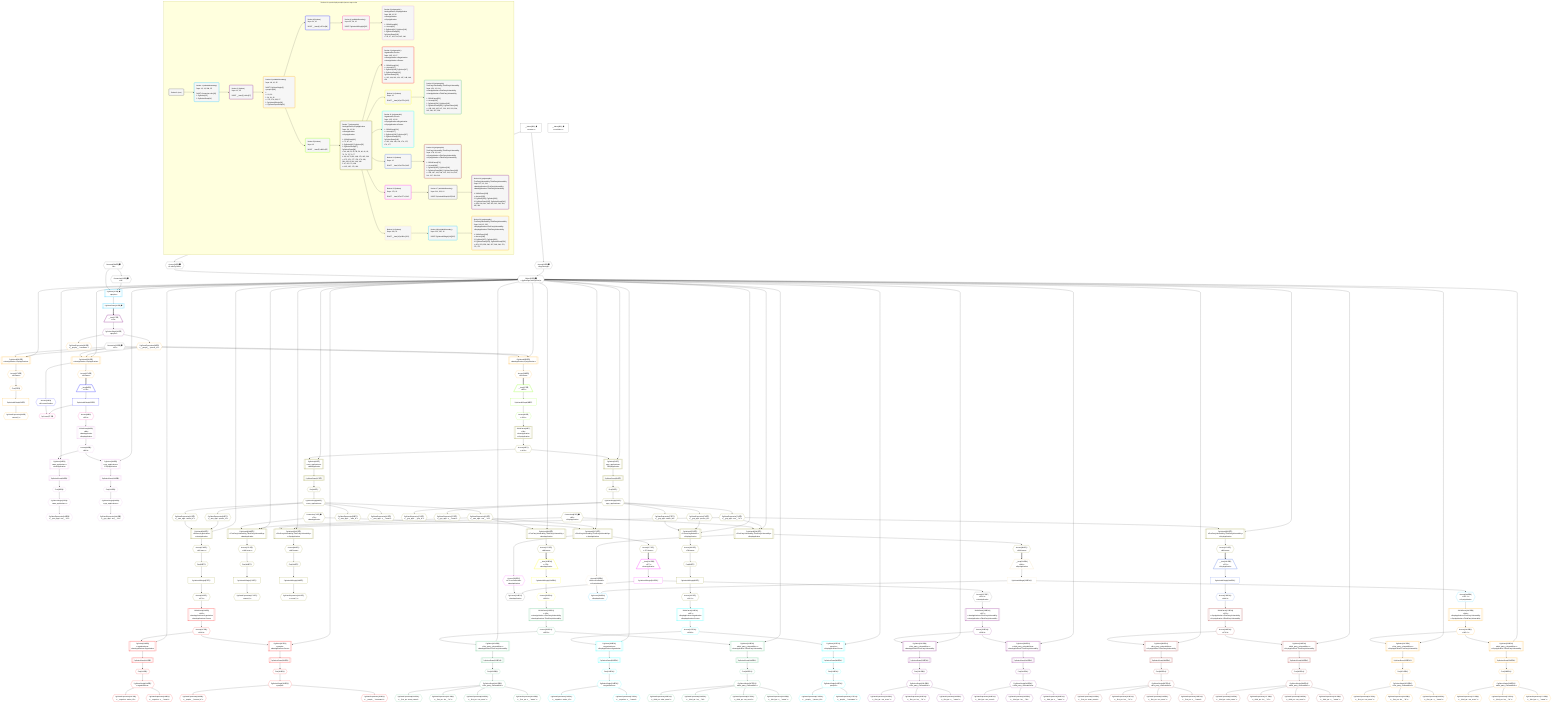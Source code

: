 %%{init: {'themeVariables': { 'fontSize': '12px'}}}%%
graph TD
    classDef path fill:#eee,stroke:#000,color:#000
    classDef plan fill:#fff,stroke-width:1px,color:#000
    classDef itemplan fill:#fff,stroke-width:2px,color:#000
    classDef unbatchedplan fill:#dff,stroke-width:1px,color:#000
    classDef sideeffectplan fill:#fcc,stroke-width:2px,color:#000
    classDef bucket fill:#f6f6f6,color:#000,stroke-width:2px,text-align:left

    subgraph "Buckets for queries/polymorphic/person-app-vulns"
    Bucket0("Bucket 0 (root)"):::bucket
    Bucket1("Bucket 1 (nullableBoundary)<br />Deps: 12, 13, 284, 25<br /><br />ROOT Connectionᐸ9ᐳ[13]<br />1: PgSelect[15]<br />2: PgSelectRows[16]"):::bucket
    Bucket2("Bucket 2 (listItem)<br />Deps: 12, 25<br /><br />ROOT __Item{2}ᐸ16ᐳ[17]"):::bucket
    Bucket3("Bucket 3 (nullableBoundary)<br />Deps: 18, 12, 25<br /><br />ROOT PgSelectSingle{2}ᐸpeopleᐳ[18]<br />1: <br />ᐳ: 19, 20<br />2: 26, 31, 32<br />ᐳ: 273, 274, 283, 27<br />3: PgUnionAllSingle[29]<br />ᐳ: PgClassExpression[30]"):::bucket
    Bucket4("Bucket 4 (listItem)<br />Deps: 31, 12<br /><br />ROOT __Item{4}ᐸ274ᐳ[34]"):::bucket
    Bucket5("Bucket 5 (listItem)<br />Deps: 12<br /><br />ROOT __Item{5}ᐸ283ᐳ[37]"):::bucket
    Bucket6("Bucket 6 (nullableBoundary)<br />Deps: 35, 56, 12<br /><br />ROOT PgUnionAllSingle{4}[35]"):::bucket
    Bucket7("Bucket 7 (polymorphic)<br />AwsApplication,GcpApplication<br />Deps: 39, 12, 38<br />ᐳAwsApplication<br />ᐳGcpApplication<br /><br />1: JSONParse[40]<br />ᐳ: 72, 87, 41<br />2: PgSelect[42], PgSelect[51]<br />3: PgSelectRows[47], PgSelectRows[54]<br />ᐳ: 46, 48, 53, 55, 58, 59, 60, 61, 62, 73, 74, 75, 76, 77<br />4: 63, 68, 78, 83, 168, 173, 195, 200<br />ᐳ: 275, 276, 277, 278, 279, 280, 281, 282, 65, 80, 169, 196<br />5: 67, 82, 171, 198<br />ᐳ: 105, 125, 172, 199"):::bucket
    Bucket8("Bucket 8 (polymorphic)<br />AwsApplication,GcpApplication<br />Deps: 88, 12, 35<br />ᐳAwsApplication<br />ᐳGcpApplication<br /><br />1: JSONParse[89]<br />ᐳ: Access[90]<br />2: PgSelect[91], PgSelect[100]<br />3: PgSelectRows[96], PgSelectRows[103]<br />ᐳ: 95, 97, 102, 104, 145, 146"):::bucket
    Bucket9("Bucket 9 (polymorphic)<br />Organization,Person<br />Deps: 105, 12, 67<br />ᐳAwsApplicationᐳOrganization<br />ᐳAwsApplicationᐳPerson<br /><br />1: JSONParse[106]<br />ᐳ: Access[107]<br />2: PgSelect[108], PgSelect[117]<br />3: PgSelectRows[113], PgSelectRows[120]<br />ᐳ: 112, 114, 119, 121, 147, 148, 149, 150"):::bucket
    Bucket10("Bucket 10 (listItem)<br />Deps: 12<br /><br />ROOT __Item{10}ᐸ275ᐳ[123]"):::bucket
    Bucket11("Bucket 11 (polymorphic)<br />Organization,Person<br />Deps: 125, 12, 82<br />ᐳGcpApplicationᐳOrganization<br />ᐳGcpApplicationᐳPerson<br /><br />1: JSONParse[126]<br />ᐳ: Access[127]<br />2: PgSelect[128], PgSelect[137]<br />3: PgSelectRows[133], PgSelectRows[140]<br />ᐳ: 132, 134, 139, 141, 174, 175, 176, 177"):::bucket
    Bucket12("Bucket 12 (listItem)<br />Deps: 12<br /><br />ROOT __Item{12}ᐸ279ᐳ[143]"):::bucket
    Bucket13("Bucket 13 (polymorphic)<br />FirstPartyVulnerability,ThirdPartyVulnerability<br />Deps: 151, 12, 124<br />ᐳAwsApplicationᐳFirstPartyVulnerability<br />ᐳAwsApplicationᐳThirdPartyVulnerability<br /><br />1: JSONParse[152]<br />ᐳ: Access[153]<br />2: PgSelect[154], PgSelect[163]<br />3: PgSelectRows[159], PgSelectRows[166]<br />ᐳ: 158, 160, 165, 167, 201, 202, 203, 204, 205, 206, 207, 208"):::bucket
    Bucket14("Bucket 14 (polymorphic)<br />FirstPartyVulnerability,ThirdPartyVulnerability<br />Deps: 178, 12, 144<br />ᐳGcpApplicationᐳFirstPartyVulnerability<br />ᐳGcpApplicationᐳThirdPartyVulnerability<br /><br />1: JSONParse[179]<br />ᐳ: Access[180]<br />2: PgSelect[181], PgSelect[190]<br />3: PgSelectRows[186], PgSelectRows[193]<br />ᐳ: 185, 187, 192, 194, 212, 213, 214, 215, 216, 217, 218, 219"):::bucket
    Bucket15("Bucket 15 (listItem)<br />Deps: 173, 12<br /><br />ROOT __Item{15}ᐸ277ᐳ[210]"):::bucket
    Bucket16("Bucket 16 (listItem)<br />Deps: 200, 12<br /><br />ROOT __Item{16}ᐸ281ᐳ[221]"):::bucket
    Bucket17("Bucket 17 (nullableBoundary)<br />Deps: 211, 223, 12<br /><br />ROOT PgUnionAllSingle{15}[211]"):::bucket
    Bucket18("Bucket 18 (nullableBoundary)<br />Deps: 222, 225, 12<br /><br />ROOT PgUnionAllSingle{16}[222]"):::bucket
    Bucket19("Bucket 19 (polymorphic)<br />FirstPartyVulnerability,ThirdPartyVulnerability<br />Deps: 227, 12, 211<br />ᐳAwsApplicationᐳFirstPartyVulnerability<br />ᐳAwsApplicationᐳThirdPartyVulnerability<br /><br />1: JSONParse[228]<br />ᐳ: Access[229]<br />2: PgSelect[230], PgSelect[239]<br />3: PgSelectRows[235], PgSelectRows[242]<br />ᐳ: 234, 236, 241, 243, 261, 262, 263, 264, 265, 266"):::bucket
    Bucket20("Bucket 20 (polymorphic)<br />FirstPartyVulnerability,ThirdPartyVulnerability<br />Deps: 244, 12, 222<br />ᐳGcpApplicationᐳFirstPartyVulnerability<br />ᐳGcpApplicationᐳThirdPartyVulnerability<br /><br />1: JSONParse[245]<br />ᐳ: Access[246]<br />2: PgSelect[247], PgSelect[256]<br />3: PgSelectRows[252], PgSelectRows[259]<br />ᐳ: 251, 253, 258, 260, 267, 268, 269, 270, 271, 272"):::bucket
    end
    Bucket0 --> Bucket1
    Bucket1 --> Bucket2
    Bucket2 --> Bucket3
    Bucket3 --> Bucket4 & Bucket5
    Bucket4 --> Bucket6
    Bucket5 --> Bucket7
    Bucket6 --> Bucket8
    Bucket7 --> Bucket9 & Bucket10 & Bucket11 & Bucket12 & Bucket15 & Bucket16
    Bucket10 --> Bucket13
    Bucket12 --> Bucket14
    Bucket15 --> Bucket17
    Bucket16 --> Bucket18
    Bucket17 --> Bucket19
    Bucket18 --> Bucket20

    %% plan dependencies
    Object12{{"Object[12∈0] ➊<br />ᐸ{pgSettings,withPgClient}ᐳ"}}:::plan
    Access10{{"Access[10∈0] ➊<br />ᐸ2.pgSettingsᐳ"}}:::plan
    Access11{{"Access[11∈0] ➊<br />ᐸ2.withPgClientᐳ"}}:::plan
    Access10 & Access11 --> Object12
    __Value2["__Value[2∈0] ➊<br />ᐸcontextᐳ"]:::plan
    __Value2 --> Access10
    __Value2 --> Access11
    Connection13{{"Connection[13∈0] ➊<br />ᐸ9ᐳ"}}:::plan
    Constant284{{"Constant[284∈0] ➊<br />ᐸ4ᐳ"}}:::plan
    Constant284 --> Connection13
    __Value4["__Value[4∈0] ➊<br />ᐸrootValueᐳ"]:::plan
    Connection25{{"Connection[25∈0] ➊<br />ᐸ21ᐳ"}}:::plan
    PgSelect15[["PgSelect[15∈1] ➊<br />ᐸpeopleᐳ"]]:::plan
    Object12 & Connection13 & Constant284 --> PgSelect15
    PgSelectRows16[["PgSelectRows[16∈1] ➊"]]:::plan
    PgSelect15 --> PgSelectRows16
    __Item17[/"__Item[17∈2]<br />ᐸ16ᐳ"\]:::itemplan
    PgSelectRows16 ==> __Item17
    PgSelectSingle18{{"PgSelectSingle[18∈2]<br />ᐸpeopleᐳ"}}:::plan
    __Item17 --> PgSelectSingle18
    PgUnionAll26[["PgUnionAll[26∈3]<br />ᐸAwsApplication,GcpApplicationᐳ"]]:::plan
    PgClassExpression19{{"PgClassExpression[19∈3]<br />ᐸ__people__.”person_id”ᐳ"}}:::plan
    Object12 & PgClassExpression19 & Connection25 --> PgUnionAll26
    PgUnionAll31[["PgUnionAll[31∈3]<br />ᐸAwsApplication,GcpApplicationᐳ"]]:::plan
    Object12 & PgClassExpression19 & Connection25 --> PgUnionAll31
    PgUnionAll32[["PgUnionAll[32∈3]<br />ᐸAwsApplication,GcpApplicationᐳ"]]:::plan
    Object12 & PgClassExpression19 & Connection25 --> PgUnionAll32
    PgSelectSingle18 --> PgClassExpression19
    PgClassExpression20{{"PgClassExpression[20∈3]<br />ᐸ__people__.”username”ᐳ"}}:::plan
    PgSelectSingle18 --> PgClassExpression20
    First27{{"First[27∈3]"}}:::plan
    Access273{{"Access[273∈3]<br />ᐸ26.itemsᐳ"}}:::plan
    Access273 --> First27
    PgUnionAllSingle29["PgUnionAllSingle[29∈3]"]:::plan
    First27 --> PgUnionAllSingle29
    PgClassExpression30{{"PgClassExpression[30∈3]<br />ᐸcount(*)ᐳ"}}:::plan
    PgUnionAllSingle29 --> PgClassExpression30
    PgUnionAll26 --> Access273
    Access274{{"Access[274∈3]<br />ᐸ31.itemsᐳ"}}:::plan
    PgUnionAll31 --> Access274
    Access283{{"Access[283∈3]<br />ᐸ32.itemsᐳ"}}:::plan
    PgUnionAll32 --> Access283
    __Item34[/"__Item[34∈4]<br />ᐸ274ᐳ"\]:::itemplan
    Access274 ==> __Item34
    PgUnionAllSingle35["PgUnionAllSingle[35∈4]"]:::plan
    __Item34 --> PgUnionAllSingle35
    Access56{{"Access[56∈4]<br />ᐸ31.cursorDetailsᐳ"}}:::plan
    PgUnionAll31 --> Access56
    PgCursor57{{"PgCursor[57∈6]"}}:::plan
    PgUnionAllSingle35 & Access56 --> PgCursor57
    Access88{{"Access[88∈6]<br />ᐸ35.1ᐳ"}}:::plan
    PgUnionAllSingle35 --> Access88
    PgSelect91[["PgSelect[91∈8]<br />ᐸaws_applicationsᐳ<br />ᐳAwsApplication"]]:::plan
    Access90{{"Access[90∈8]^<br />ᐸ89.0ᐳ"}}:::plan
    Object12 & Access90 --> PgSelect91
    PgSelect100[["PgSelect[100∈8]<br />ᐸgcp_applicationsᐳ<br />ᐳGcpApplication"]]:::plan
    Object12 & Access90 --> PgSelect100
    JSONParse89[["JSONParse[89∈8]<br />ᐸ88ᐳ<br />ᐳAwsApplication<br />ᐳGcpApplication"]]:::plan
    Access88 --> JSONParse89
    JSONParse89 --> Access90
    First95{{"First[95∈8]^"}}:::plan
    PgSelectRows96[["PgSelectRows[96∈8]^"]]:::plan
    PgSelectRows96 --> First95
    PgSelect91 --> PgSelectRows96
    PgSelectSingle97{{"PgSelectSingle[97∈8]^<br />ᐸaws_applicationsᐳ"}}:::plan
    First95 --> PgSelectSingle97
    First102{{"First[102∈8]^"}}:::plan
    PgSelectRows103[["PgSelectRows[103∈8]^"]]:::plan
    PgSelectRows103 --> First102
    PgSelect100 --> PgSelectRows103
    PgSelectSingle104{{"PgSelectSingle[104∈8]^<br />ᐸgcp_applicationsᐳ"}}:::plan
    First102 --> PgSelectSingle104
    PgClassExpression145{{"PgClassExpression[145∈8]^<br />ᐸ__aws_appl...ons__.”id”ᐳ"}}:::plan
    PgSelectSingle97 --> PgClassExpression145
    PgClassExpression146{{"PgClassExpression[146∈8]^<br />ᐸ__gcp_appl...ons__.”id”ᐳ"}}:::plan
    PgSelectSingle104 --> PgClassExpression146
    __Item37[/"__Item[37∈5]<br />ᐸ283ᐳ"\]:::itemplan
    Access283 ==> __Item37
    PgUnionAllSingle38["PgUnionAllSingle[38∈5]"]:::plan
    __Item37 --> PgUnionAllSingle38
    Access39{{"Access[39∈5]<br />ᐸ38.1ᐳ"}}:::plan
    PgUnionAllSingle38 --> Access39
    PgUnionAll63[["PgUnionAll[63∈7]^<br />ᐸPerson,Organizationᐳ<br />ᐳAwsApplication"]]:::plan
    PgClassExpression61{{"PgClassExpression[61∈7]^<br />ᐸ__aws_appl...person_id”ᐳ"}}:::plan
    PgClassExpression62{{"PgClassExpression[62∈7]^<br />ᐸ__aws_appl...zation_id”ᐳ"}}:::plan
    Object12 & PgClassExpression61 & PgClassExpression62 --> PgUnionAll63
    PgUnionAll78[["PgUnionAll[78∈7]^<br />ᐸPerson,Organizationᐳ<br />ᐳGcpApplication"]]:::plan
    PgClassExpression76{{"PgClassExpression[76∈7]^<br />ᐸ__gcp_appl...person_id”ᐳ"}}:::plan
    PgClassExpression77{{"PgClassExpression[77∈7]^<br />ᐸ__gcp_appl...zation_id”ᐳ"}}:::plan
    Object12 & PgClassExpression76 & PgClassExpression77 --> PgUnionAll78
    PgUnionAll168[["PgUnionAll[168∈7]^<br />ᐸFirstPartyVulnerability,ThirdPartyVulnerabilityᐳ<br />ᐳAwsApplication"]]:::plan
    PgClassExpression59{{"PgClassExpression[59∈7]^<br />ᐸ__aws_appl...ons__.”id”ᐳ"}}:::plan
    Connection72{{"Connection[72∈7] ➊<br />ᐸ70ᐳ<br />ᐳAwsApplication"}}:::plan
    Object12 & PgClassExpression59 & Connection72 --> PgUnionAll168
    PgUnionAll173[["PgUnionAll[173∈7]^<br />ᐸFirstPartyVulnerability,ThirdPartyVulnerabilityᐳ<br />ᐳAwsApplication"]]:::plan
    Object12 & PgClassExpression59 & Connection72 --> PgUnionAll173
    PgUnionAll195[["PgUnionAll[195∈7]^<br />ᐸFirstPartyVulnerability,ThirdPartyVulnerabilityᐳ<br />ᐳGcpApplication"]]:::plan
    PgClassExpression74{{"PgClassExpression[74∈7]^<br />ᐸ__gcp_appl...ons__.”id”ᐳ"}}:::plan
    Connection87{{"Connection[87∈7] ➊<br />ᐸ85ᐳ<br />ᐳGcpApplication"}}:::plan
    Object12 & PgClassExpression74 & Connection87 --> PgUnionAll195
    PgUnionAll200[["PgUnionAll[200∈7]^<br />ᐸFirstPartyVulnerability,ThirdPartyVulnerabilityᐳ<br />ᐳGcpApplication"]]:::plan
    Object12 & PgClassExpression74 & Connection87 --> PgUnionAll200
    PgSelect42[["PgSelect[42∈7]<br />ᐸaws_applicationsᐳ<br />ᐳAwsApplication"]]:::plan
    Access41{{"Access[41∈7]^<br />ᐸ40.0ᐳ"}}:::plan
    Object12 & Access41 --> PgSelect42
    PgSelect51[["PgSelect[51∈7]<br />ᐸgcp_applicationsᐳ<br />ᐳGcpApplication"]]:::plan
    Object12 & Access41 --> PgSelect51
    PgUnionAll68[["PgUnionAll[68∈7]^<br />ᐸFirstPartyVulnerability,ThirdPartyVulnerabilityᐳ<br />ᐳAwsApplication"]]:::plan
    Object12 & PgClassExpression59 --> PgUnionAll68
    PgUnionAll83[["PgUnionAll[83∈7]^<br />ᐸFirstPartyVulnerability,ThirdPartyVulnerabilityᐳ<br />ᐳGcpApplication"]]:::plan
    Object12 & PgClassExpression74 --> PgUnionAll83
    JSONParse40[["JSONParse[40∈7]<br />ᐸ39ᐳ<br />ᐳAwsApplication<br />ᐳGcpApplication"]]:::plan
    Access39 --> JSONParse40
    JSONParse40 --> Access41
    First46{{"First[46∈7]^"}}:::plan
    PgSelectRows47[["PgSelectRows[47∈7]^"]]:::plan
    PgSelectRows47 --> First46
    PgSelect42 --> PgSelectRows47
    PgSelectSingle48{{"PgSelectSingle[48∈7]^<br />ᐸaws_applicationsᐳ"}}:::plan
    First46 --> PgSelectSingle48
    First53{{"First[53∈7]^"}}:::plan
    PgSelectRows54[["PgSelectRows[54∈7]^"]]:::plan
    PgSelectRows54 --> First53
    PgSelect51 --> PgSelectRows54
    PgSelectSingle55{{"PgSelectSingle[55∈7]^<br />ᐸgcp_applicationsᐳ"}}:::plan
    First53 --> PgSelectSingle55
    PgClassExpression58{{"PgClassExpression[58∈7]^<br />ᐸ__aws_appl..._.”aws_id”ᐳ"}}:::plan
    PgSelectSingle48 --> PgClassExpression58
    PgSelectSingle48 --> PgClassExpression59
    PgClassExpression60{{"PgClassExpression[60∈7]^<br />ᐸ__aws_appl...s__.”name”ᐳ"}}:::plan
    PgSelectSingle48 --> PgClassExpression60
    PgSelectSingle48 --> PgClassExpression61
    PgSelectSingle48 --> PgClassExpression62
    First65{{"First[65∈7]^"}}:::plan
    Access278{{"Access[278∈7]^<br />ᐸ63.itemsᐳ"}}:::plan
    Access278 --> First65
    PgUnionAllSingle67["PgUnionAllSingle[67∈7]^"]:::plan
    First65 --> PgUnionAllSingle67
    PgClassExpression73{{"PgClassExpression[73∈7]^<br />ᐸ__gcp_appl..._.”gcp_id”ᐳ"}}:::plan
    PgSelectSingle55 --> PgClassExpression73
    PgSelectSingle55 --> PgClassExpression74
    PgClassExpression75{{"PgClassExpression[75∈7]^<br />ᐸ__gcp_appl...s__.”name”ᐳ"}}:::plan
    PgSelectSingle55 --> PgClassExpression75
    PgSelectSingle55 --> PgClassExpression76
    PgSelectSingle55 --> PgClassExpression77
    First80{{"First[80∈7]^"}}:::plan
    Access282{{"Access[282∈7]^<br />ᐸ78.itemsᐳ"}}:::plan
    Access282 --> First80
    PgUnionAllSingle82["PgUnionAllSingle[82∈7]^"]:::plan
    First80 --> PgUnionAllSingle82
    Access105{{"Access[105∈7]^<br />ᐸ67.1ᐳ"}}:::plan
    PgUnionAllSingle67 --> Access105
    Access125{{"Access[125∈7]^<br />ᐸ82.1ᐳ"}}:::plan
    PgUnionAllSingle82 --> Access125
    First169{{"First[169∈7]^"}}:::plan
    Access276{{"Access[276∈7]^<br />ᐸ168.itemsᐳ"}}:::plan
    Access276 --> First169
    PgUnionAllSingle171["PgUnionAllSingle[171∈7]^"]:::plan
    First169 --> PgUnionAllSingle171
    PgClassExpression172{{"PgClassExpression[172∈7]^<br />ᐸcount(*)ᐳ"}}:::plan
    PgUnionAllSingle171 --> PgClassExpression172
    First196{{"First[196∈7]^"}}:::plan
    Access280{{"Access[280∈7]^<br />ᐸ195.itemsᐳ"}}:::plan
    Access280 --> First196
    PgUnionAllSingle198["PgUnionAllSingle[198∈7]^"]:::plan
    First196 --> PgUnionAllSingle198
    PgClassExpression199{{"PgClassExpression[199∈7]^<br />ᐸcount(*)ᐳ"}}:::plan
    PgUnionAllSingle198 --> PgClassExpression199
    Access275{{"Access[275∈7]^<br />ᐸ68.itemsᐳ"}}:::plan
    PgUnionAll68 --> Access275
    PgUnionAll168 --> Access276
    Access277{{"Access[277∈7]^<br />ᐸ173.itemsᐳ"}}:::plan
    PgUnionAll173 --> Access277
    PgUnionAll63 --> Access278
    Access279{{"Access[279∈7]^<br />ᐸ83.itemsᐳ"}}:::plan
    PgUnionAll83 --> Access279
    PgUnionAll195 --> Access280
    Access281{{"Access[281∈7]^<br />ᐸ200.itemsᐳ"}}:::plan
    PgUnionAll200 --> Access281
    PgUnionAll78 --> Access282
    PgSelect108[["PgSelect[108∈9]<br />ᐸorganizationsᐳ<br />ᐳAwsApplicationᐳOrganization"]]:::plan
    Access107{{"Access[107∈9]^<br />ᐸ106.0ᐳ"}}:::plan
    Object12 & Access107 --> PgSelect108
    PgSelect117[["PgSelect[117∈9]<br />ᐸpeopleᐳ<br />ᐳAwsApplicationᐳPerson"]]:::plan
    Object12 & Access107 --> PgSelect117
    JSONParse106[["JSONParse[106∈9]<br />ᐸ105ᐳ<br />ᐳAwsApplicationᐳOrganization<br />ᐳAwsApplicationᐳPerson"]]:::plan
    Access105 --> JSONParse106
    JSONParse106 --> Access107
    First112{{"First[112∈9]^"}}:::plan
    PgSelectRows113[["PgSelectRows[113∈9]^"]]:::plan
    PgSelectRows113 --> First112
    PgSelect108 --> PgSelectRows113
    PgSelectSingle114{{"PgSelectSingle[114∈9]^<br />ᐸorganizationsᐳ"}}:::plan
    First112 --> PgSelectSingle114
    First119{{"First[119∈9]^"}}:::plan
    PgSelectRows120[["PgSelectRows[120∈9]^"]]:::plan
    PgSelectRows120 --> First119
    PgSelect117 --> PgSelectRows120
    PgSelectSingle121{{"PgSelectSingle[121∈9]^<br />ᐸpeopleᐳ"}}:::plan
    First119 --> PgSelectSingle121
    PgClassExpression147{{"PgClassExpression[147∈9]^<br />ᐸ__organiza...zation_id”ᐳ"}}:::plan
    PgSelectSingle114 --> PgClassExpression147
    PgClassExpression148{{"PgClassExpression[148∈9]^<br />ᐸ__organiza...s__.”name”ᐳ"}}:::plan
    PgSelectSingle114 --> PgClassExpression148
    PgClassExpression149{{"PgClassExpression[149∈9]^<br />ᐸ__people__.”person_id”ᐳ"}}:::plan
    PgSelectSingle121 --> PgClassExpression149
    PgClassExpression150{{"PgClassExpression[150∈9]^<br />ᐸ__people__.”username”ᐳ"}}:::plan
    PgSelectSingle121 --> PgClassExpression150
    __Item123[/"__Item[123∈10]<br />ᐸ275ᐳ<br />ᐳAwsApplication"\]:::itemplan
    Access275 ==> __Item123
    PgUnionAllSingle124["PgUnionAllSingle[124∈10]^"]:::plan
    __Item123 --> PgUnionAllSingle124
    Access151{{"Access[151∈10]^<br />ᐸ124.1ᐳ"}}:::plan
    PgUnionAllSingle124 --> Access151
    PgSelect154[["PgSelect[154∈13]<br />ᐸfirst_party_vulnerabilitiesᐳ<br />ᐳAwsApplicationᐳFirstPartyVulnerability"]]:::plan
    Access153{{"Access[153∈13]^<br />ᐸ152.0ᐳ"}}:::plan
    Object12 & Access153 --> PgSelect154
    PgSelect163[["PgSelect[163∈13]<br />ᐸthird_party_vulnerabilitiesᐳ<br />ᐳAwsApplicationᐳThirdPartyVulnerability"]]:::plan
    Object12 & Access153 --> PgSelect163
    JSONParse152[["JSONParse[152∈13]<br />ᐸ151ᐳ<br />ᐳAwsApplicationᐳFirstPartyVulnerability<br />ᐳAwsApplicationᐳThirdPartyVulnerability"]]:::plan
    Access151 --> JSONParse152
    JSONParse152 --> Access153
    First158{{"First[158∈13]^"}}:::plan
    PgSelectRows159[["PgSelectRows[159∈13]^"]]:::plan
    PgSelectRows159 --> First158
    PgSelect154 --> PgSelectRows159
    PgSelectSingle160{{"PgSelectSingle[160∈13]^<br />ᐸfirst_party_vulnerabilitiesᐳ"}}:::plan
    First158 --> PgSelectSingle160
    First165{{"First[165∈13]^"}}:::plan
    PgSelectRows166[["PgSelectRows[166∈13]^"]]:::plan
    PgSelectRows166 --> First165
    PgSelect163 --> PgSelectRows166
    PgSelectSingle167{{"PgSelectSingle[167∈13]^<br />ᐸthird_party_vulnerabilitiesᐳ"}}:::plan
    First165 --> PgSelectSingle167
    PgClassExpression201{{"PgClassExpression[201∈13]^<br />ᐸ__first_pa...team_name”ᐳ"}}:::plan
    PgSelectSingle160 --> PgClassExpression201
    PgClassExpression202{{"PgClassExpression[202∈13]^<br />ᐸ__first_pa...ies__.”id”ᐳ"}}:::plan
    PgSelectSingle160 --> PgClassExpression202
    PgClassExpression203{{"PgClassExpression[203∈13]^<br />ᐸ__first_pa...vss_score”ᐳ"}}:::plan
    PgSelectSingle160 --> PgClassExpression203
    PgClassExpression204{{"PgClassExpression[204∈13]^<br />ᐸ__first_pa...s__.”name”ᐳ"}}:::plan
    PgSelectSingle160 --> PgClassExpression204
    PgClassExpression205{{"PgClassExpression[205∈13]^<br />ᐸ__third_pa...ndor_name”ᐳ"}}:::plan
    PgSelectSingle167 --> PgClassExpression205
    PgClassExpression206{{"PgClassExpression[206∈13]^<br />ᐸ__third_pa...ies__.”id”ᐳ"}}:::plan
    PgSelectSingle167 --> PgClassExpression206
    PgClassExpression207{{"PgClassExpression[207∈13]^<br />ᐸ__third_pa...vss_score”ᐳ"}}:::plan
    PgSelectSingle167 --> PgClassExpression207
    PgClassExpression208{{"PgClassExpression[208∈13]^<br />ᐸ__third_pa...s__.”name”ᐳ"}}:::plan
    PgSelectSingle167 --> PgClassExpression208
    PgSelect128[["PgSelect[128∈11]<br />ᐸorganizationsᐳ<br />ᐳGcpApplicationᐳOrganization"]]:::plan
    Access127{{"Access[127∈11]^<br />ᐸ126.0ᐳ"}}:::plan
    Object12 & Access127 --> PgSelect128
    PgSelect137[["PgSelect[137∈11]<br />ᐸpeopleᐳ<br />ᐳGcpApplicationᐳPerson"]]:::plan
    Object12 & Access127 --> PgSelect137
    JSONParse126[["JSONParse[126∈11]<br />ᐸ125ᐳ<br />ᐳGcpApplicationᐳOrganization<br />ᐳGcpApplicationᐳPerson"]]:::plan
    Access125 --> JSONParse126
    JSONParse126 --> Access127
    First132{{"First[132∈11]^"}}:::plan
    PgSelectRows133[["PgSelectRows[133∈11]^"]]:::plan
    PgSelectRows133 --> First132
    PgSelect128 --> PgSelectRows133
    PgSelectSingle134{{"PgSelectSingle[134∈11]^<br />ᐸorganizationsᐳ"}}:::plan
    First132 --> PgSelectSingle134
    First139{{"First[139∈11]^"}}:::plan
    PgSelectRows140[["PgSelectRows[140∈11]^"]]:::plan
    PgSelectRows140 --> First139
    PgSelect137 --> PgSelectRows140
    PgSelectSingle141{{"PgSelectSingle[141∈11]^<br />ᐸpeopleᐳ"}}:::plan
    First139 --> PgSelectSingle141
    PgClassExpression174{{"PgClassExpression[174∈11]^<br />ᐸ__organiza...zation_id”ᐳ"}}:::plan
    PgSelectSingle134 --> PgClassExpression174
    PgClassExpression175{{"PgClassExpression[175∈11]^<br />ᐸ__organiza...s__.”name”ᐳ"}}:::plan
    PgSelectSingle134 --> PgClassExpression175
    PgClassExpression176{{"PgClassExpression[176∈11]^<br />ᐸ__people__.”person_id”ᐳ"}}:::plan
    PgSelectSingle141 --> PgClassExpression176
    PgClassExpression177{{"PgClassExpression[177∈11]^<br />ᐸ__people__.”username”ᐳ"}}:::plan
    PgSelectSingle141 --> PgClassExpression177
    __Item143[/"__Item[143∈12]<br />ᐸ279ᐳ<br />ᐳGcpApplication"\]:::itemplan
    Access279 ==> __Item143
    PgUnionAllSingle144["PgUnionAllSingle[144∈12]^"]:::plan
    __Item143 --> PgUnionAllSingle144
    Access178{{"Access[178∈12]^<br />ᐸ144.1ᐳ"}}:::plan
    PgUnionAllSingle144 --> Access178
    PgSelect181[["PgSelect[181∈14]<br />ᐸfirst_party_vulnerabilitiesᐳ<br />ᐳGcpApplicationᐳFirstPartyVulnerability"]]:::plan
    Access180{{"Access[180∈14]^<br />ᐸ179.0ᐳ"}}:::plan
    Object12 & Access180 --> PgSelect181
    PgSelect190[["PgSelect[190∈14]<br />ᐸthird_party_vulnerabilitiesᐳ<br />ᐳGcpApplicationᐳThirdPartyVulnerability"]]:::plan
    Object12 & Access180 --> PgSelect190
    JSONParse179[["JSONParse[179∈14]<br />ᐸ178ᐳ<br />ᐳGcpApplicationᐳFirstPartyVulnerability<br />ᐳGcpApplicationᐳThirdPartyVulnerability"]]:::plan
    Access178 --> JSONParse179
    JSONParse179 --> Access180
    First185{{"First[185∈14]^"}}:::plan
    PgSelectRows186[["PgSelectRows[186∈14]^"]]:::plan
    PgSelectRows186 --> First185
    PgSelect181 --> PgSelectRows186
    PgSelectSingle187{{"PgSelectSingle[187∈14]^<br />ᐸfirst_party_vulnerabilitiesᐳ"}}:::plan
    First185 --> PgSelectSingle187
    First192{{"First[192∈14]^"}}:::plan
    PgSelectRows193[["PgSelectRows[193∈14]^"]]:::plan
    PgSelectRows193 --> First192
    PgSelect190 --> PgSelectRows193
    PgSelectSingle194{{"PgSelectSingle[194∈14]^<br />ᐸthird_party_vulnerabilitiesᐳ"}}:::plan
    First192 --> PgSelectSingle194
    PgClassExpression212{{"PgClassExpression[212∈14]^<br />ᐸ__first_pa...team_name”ᐳ"}}:::plan
    PgSelectSingle187 --> PgClassExpression212
    PgClassExpression213{{"PgClassExpression[213∈14]^<br />ᐸ__first_pa...ies__.”id”ᐳ"}}:::plan
    PgSelectSingle187 --> PgClassExpression213
    PgClassExpression214{{"PgClassExpression[214∈14]^<br />ᐸ__first_pa...vss_score”ᐳ"}}:::plan
    PgSelectSingle187 --> PgClassExpression214
    PgClassExpression215{{"PgClassExpression[215∈14]^<br />ᐸ__first_pa...s__.”name”ᐳ"}}:::plan
    PgSelectSingle187 --> PgClassExpression215
    PgClassExpression216{{"PgClassExpression[216∈14]^<br />ᐸ__third_pa...ndor_name”ᐳ"}}:::plan
    PgSelectSingle194 --> PgClassExpression216
    PgClassExpression217{{"PgClassExpression[217∈14]^<br />ᐸ__third_pa...ies__.”id”ᐳ"}}:::plan
    PgSelectSingle194 --> PgClassExpression217
    PgClassExpression218{{"PgClassExpression[218∈14]^<br />ᐸ__third_pa...vss_score”ᐳ"}}:::plan
    PgSelectSingle194 --> PgClassExpression218
    PgClassExpression219{{"PgClassExpression[219∈14]^<br />ᐸ__third_pa...s__.”name”ᐳ"}}:::plan
    PgSelectSingle194 --> PgClassExpression219
    __Item210[/"__Item[210∈15]<br />ᐸ277ᐳ<br />ᐳAwsApplication"\]:::itemplan
    Access277 ==> __Item210
    PgUnionAllSingle211["PgUnionAllSingle[211∈15]^"]:::plan
    __Item210 --> PgUnionAllSingle211
    Access223{{"Access[223∈15]<br />ᐸ173.cursorDetailsᐳ<br />ᐳAwsApplication"}}:::plan
    PgUnionAll173 --> Access223
    PgCursor224{{"PgCursor[224∈17]<br />ᐳAwsApplication"}}:::plan
    PgUnionAllSingle211 & Access223 --> PgCursor224
    Access227{{"Access[227∈17]<br />ᐸ211.1ᐳ<br />ᐳAwsApplication"}}:::plan
    PgUnionAllSingle211 --> Access227
    PgSelect230[["PgSelect[230∈19]<br />ᐸfirst_party_vulnerabilitiesᐳ<br />ᐳAwsApplicationᐳFirstPartyVulnerability"]]:::plan
    Access229{{"Access[229∈19]^<br />ᐸ228.0ᐳ"}}:::plan
    Object12 & Access229 --> PgSelect230
    PgSelect239[["PgSelect[239∈19]<br />ᐸthird_party_vulnerabilitiesᐳ<br />ᐳAwsApplicationᐳThirdPartyVulnerability"]]:::plan
    Object12 & Access229 --> PgSelect239
    JSONParse228[["JSONParse[228∈19]<br />ᐸ227ᐳ<br />ᐳAwsApplicationᐳFirstPartyVulnerability<br />ᐳAwsApplicationᐳThirdPartyVulnerability"]]:::plan
    Access227 --> JSONParse228
    JSONParse228 --> Access229
    First234{{"First[234∈19]^"}}:::plan
    PgSelectRows235[["PgSelectRows[235∈19]^"]]:::plan
    PgSelectRows235 --> First234
    PgSelect230 --> PgSelectRows235
    PgSelectSingle236{{"PgSelectSingle[236∈19]^<br />ᐸfirst_party_vulnerabilitiesᐳ"}}:::plan
    First234 --> PgSelectSingle236
    First241{{"First[241∈19]^"}}:::plan
    PgSelectRows242[["PgSelectRows[242∈19]^"]]:::plan
    PgSelectRows242 --> First241
    PgSelect239 --> PgSelectRows242
    PgSelectSingle243{{"PgSelectSingle[243∈19]^<br />ᐸthird_party_vulnerabilitiesᐳ"}}:::plan
    First241 --> PgSelectSingle243
    PgClassExpression261{{"PgClassExpression[261∈19]^<br />ᐸ__first_pa...vss_score”ᐳ"}}:::plan
    PgSelectSingle236 --> PgClassExpression261
    PgClassExpression262{{"PgClassExpression[262∈19]^<br />ᐸ__first_pa...ies__.”id”ᐳ"}}:::plan
    PgSelectSingle236 --> PgClassExpression262
    PgClassExpression263{{"PgClassExpression[263∈19]^<br />ᐸ__first_pa...s__.”name”ᐳ"}}:::plan
    PgSelectSingle236 --> PgClassExpression263
    PgClassExpression264{{"PgClassExpression[264∈19]^<br />ᐸ__third_pa...vss_score”ᐳ"}}:::plan
    PgSelectSingle243 --> PgClassExpression264
    PgClassExpression265{{"PgClassExpression[265∈19]^<br />ᐸ__third_pa...ies__.”id”ᐳ"}}:::plan
    PgSelectSingle243 --> PgClassExpression265
    PgClassExpression266{{"PgClassExpression[266∈19]^<br />ᐸ__third_pa...s__.”name”ᐳ"}}:::plan
    PgSelectSingle243 --> PgClassExpression266
    __Item221[/"__Item[221∈16]<br />ᐸ281ᐳ<br />ᐳGcpApplication"\]:::itemplan
    Access281 ==> __Item221
    PgUnionAllSingle222["PgUnionAllSingle[222∈16]^"]:::plan
    __Item221 --> PgUnionAllSingle222
    Access225{{"Access[225∈16]<br />ᐸ200.cursorDetailsᐳ<br />ᐳGcpApplication"}}:::plan
    PgUnionAll200 --> Access225
    PgCursor226{{"PgCursor[226∈18]<br />ᐳGcpApplication"}}:::plan
    PgUnionAllSingle222 & Access225 --> PgCursor226
    Access244{{"Access[244∈18]<br />ᐸ222.1ᐳ<br />ᐳGcpApplication"}}:::plan
    PgUnionAllSingle222 --> Access244
    PgSelect247[["PgSelect[247∈20]<br />ᐸfirst_party_vulnerabilitiesᐳ<br />ᐳGcpApplicationᐳFirstPartyVulnerability"]]:::plan
    Access246{{"Access[246∈20]^<br />ᐸ245.0ᐳ"}}:::plan
    Object12 & Access246 --> PgSelect247
    PgSelect256[["PgSelect[256∈20]<br />ᐸthird_party_vulnerabilitiesᐳ<br />ᐳGcpApplicationᐳThirdPartyVulnerability"]]:::plan
    Object12 & Access246 --> PgSelect256
    JSONParse245[["JSONParse[245∈20]<br />ᐸ244ᐳ<br />ᐳGcpApplicationᐳFirstPartyVulnerability<br />ᐳGcpApplicationᐳThirdPartyVulnerability"]]:::plan
    Access244 --> JSONParse245
    JSONParse245 --> Access246
    First251{{"First[251∈20]^"}}:::plan
    PgSelectRows252[["PgSelectRows[252∈20]^"]]:::plan
    PgSelectRows252 --> First251
    PgSelect247 --> PgSelectRows252
    PgSelectSingle253{{"PgSelectSingle[253∈20]^<br />ᐸfirst_party_vulnerabilitiesᐳ"}}:::plan
    First251 --> PgSelectSingle253
    First258{{"First[258∈20]^"}}:::plan
    PgSelectRows259[["PgSelectRows[259∈20]^"]]:::plan
    PgSelectRows259 --> First258
    PgSelect256 --> PgSelectRows259
    PgSelectSingle260{{"PgSelectSingle[260∈20]^<br />ᐸthird_party_vulnerabilitiesᐳ"}}:::plan
    First258 --> PgSelectSingle260
    PgClassExpression267{{"PgClassExpression[267∈20]^<br />ᐸ__first_pa...vss_score”ᐳ"}}:::plan
    PgSelectSingle253 --> PgClassExpression267
    PgClassExpression268{{"PgClassExpression[268∈20]^<br />ᐸ__first_pa...ies__.”id”ᐳ"}}:::plan
    PgSelectSingle253 --> PgClassExpression268
    PgClassExpression269{{"PgClassExpression[269∈20]^<br />ᐸ__first_pa...s__.”name”ᐳ"}}:::plan
    PgSelectSingle253 --> PgClassExpression269
    PgClassExpression270{{"PgClassExpression[270∈20]^<br />ᐸ__third_pa...vss_score”ᐳ"}}:::plan
    PgSelectSingle260 --> PgClassExpression270
    PgClassExpression271{{"PgClassExpression[271∈20]^<br />ᐸ__third_pa...ies__.”id”ᐳ"}}:::plan
    PgSelectSingle260 --> PgClassExpression271
    PgClassExpression272{{"PgClassExpression[272∈20]^<br />ᐸ__third_pa...s__.”name”ᐳ"}}:::plan
    PgSelectSingle260 --> PgClassExpression272

    %% define steps
    classDef bucket0 stroke:#696969
    class Bucket0,__Value2,__Value4,Access10,Access11,Object12,Connection13,Connection25,Constant284 bucket0
    classDef bucket1 stroke:#00bfff
    class Bucket1,PgSelect15,PgSelectRows16 bucket1
    classDef bucket2 stroke:#7f007f
    class Bucket2,__Item17,PgSelectSingle18 bucket2
    classDef bucket3 stroke:#ffa500
    class Bucket3,PgClassExpression19,PgClassExpression20,PgUnionAll26,First27,PgUnionAllSingle29,PgClassExpression30,PgUnionAll31,PgUnionAll32,Access273,Access274,Access283 bucket3
    classDef bucket4 stroke:#0000ff
    class Bucket4,__Item34,PgUnionAllSingle35,Access56 bucket4
    classDef bucket5 stroke:#7fff00
    class Bucket5,__Item37,PgUnionAllSingle38,Access39 bucket5
    classDef bucket6 stroke:#ff1493
    class Bucket6,PgCursor57,Access88 bucket6
    classDef bucket7 stroke:#808000
    class Bucket7,JSONParse40,Access41,PgSelect42,First46,PgSelectRows47,PgSelectSingle48,PgSelect51,First53,PgSelectRows54,PgSelectSingle55,PgClassExpression58,PgClassExpression59,PgClassExpression60,PgClassExpression61,PgClassExpression62,PgUnionAll63,First65,PgUnionAllSingle67,PgUnionAll68,Connection72,PgClassExpression73,PgClassExpression74,PgClassExpression75,PgClassExpression76,PgClassExpression77,PgUnionAll78,First80,PgUnionAllSingle82,PgUnionAll83,Connection87,Access105,Access125,PgUnionAll168,First169,PgUnionAllSingle171,PgClassExpression172,PgUnionAll173,PgUnionAll195,First196,PgUnionAllSingle198,PgClassExpression199,PgUnionAll200,Access275,Access276,Access277,Access278,Access279,Access280,Access281,Access282 bucket7
    classDef bucket8 stroke:#dda0dd
    class Bucket8,JSONParse89,Access90,PgSelect91,First95,PgSelectRows96,PgSelectSingle97,PgSelect100,First102,PgSelectRows103,PgSelectSingle104,PgClassExpression145,PgClassExpression146 bucket8
    classDef bucket9 stroke:#ff0000
    class Bucket9,JSONParse106,Access107,PgSelect108,First112,PgSelectRows113,PgSelectSingle114,PgSelect117,First119,PgSelectRows120,PgSelectSingle121,PgClassExpression147,PgClassExpression148,PgClassExpression149,PgClassExpression150 bucket9
    classDef bucket10 stroke:#ffff00
    class Bucket10,__Item123,PgUnionAllSingle124,Access151 bucket10
    classDef bucket11 stroke:#00ffff
    class Bucket11,JSONParse126,Access127,PgSelect128,First132,PgSelectRows133,PgSelectSingle134,PgSelect137,First139,PgSelectRows140,PgSelectSingle141,PgClassExpression174,PgClassExpression175,PgClassExpression176,PgClassExpression177 bucket11
    classDef bucket12 stroke:#4169e1
    class Bucket12,__Item143,PgUnionAllSingle144,Access178 bucket12
    classDef bucket13 stroke:#3cb371
    class Bucket13,JSONParse152,Access153,PgSelect154,First158,PgSelectRows159,PgSelectSingle160,PgSelect163,First165,PgSelectRows166,PgSelectSingle167,PgClassExpression201,PgClassExpression202,PgClassExpression203,PgClassExpression204,PgClassExpression205,PgClassExpression206,PgClassExpression207,PgClassExpression208 bucket13
    classDef bucket14 stroke:#a52a2a
    class Bucket14,JSONParse179,Access180,PgSelect181,First185,PgSelectRows186,PgSelectSingle187,PgSelect190,First192,PgSelectRows193,PgSelectSingle194,PgClassExpression212,PgClassExpression213,PgClassExpression214,PgClassExpression215,PgClassExpression216,PgClassExpression217,PgClassExpression218,PgClassExpression219 bucket14
    classDef bucket15 stroke:#ff00ff
    class Bucket15,__Item210,PgUnionAllSingle211,Access223 bucket15
    classDef bucket16 stroke:#f5deb3
    class Bucket16,__Item221,PgUnionAllSingle222,Access225 bucket16
    classDef bucket17 stroke:#696969
    class Bucket17,PgCursor224,Access227 bucket17
    classDef bucket18 stroke:#00bfff
    class Bucket18,PgCursor226,Access244 bucket18
    classDef bucket19 stroke:#7f007f
    class Bucket19,JSONParse228,Access229,PgSelect230,First234,PgSelectRows235,PgSelectSingle236,PgSelect239,First241,PgSelectRows242,PgSelectSingle243,PgClassExpression261,PgClassExpression262,PgClassExpression263,PgClassExpression264,PgClassExpression265,PgClassExpression266 bucket19
    classDef bucket20 stroke:#ffa500
    class Bucket20,JSONParse245,Access246,PgSelect247,First251,PgSelectRows252,PgSelectSingle253,PgSelect256,First258,PgSelectRows259,PgSelectSingle260,PgClassExpression267,PgClassExpression268,PgClassExpression269,PgClassExpression270,PgClassExpression271,PgClassExpression272 bucket20